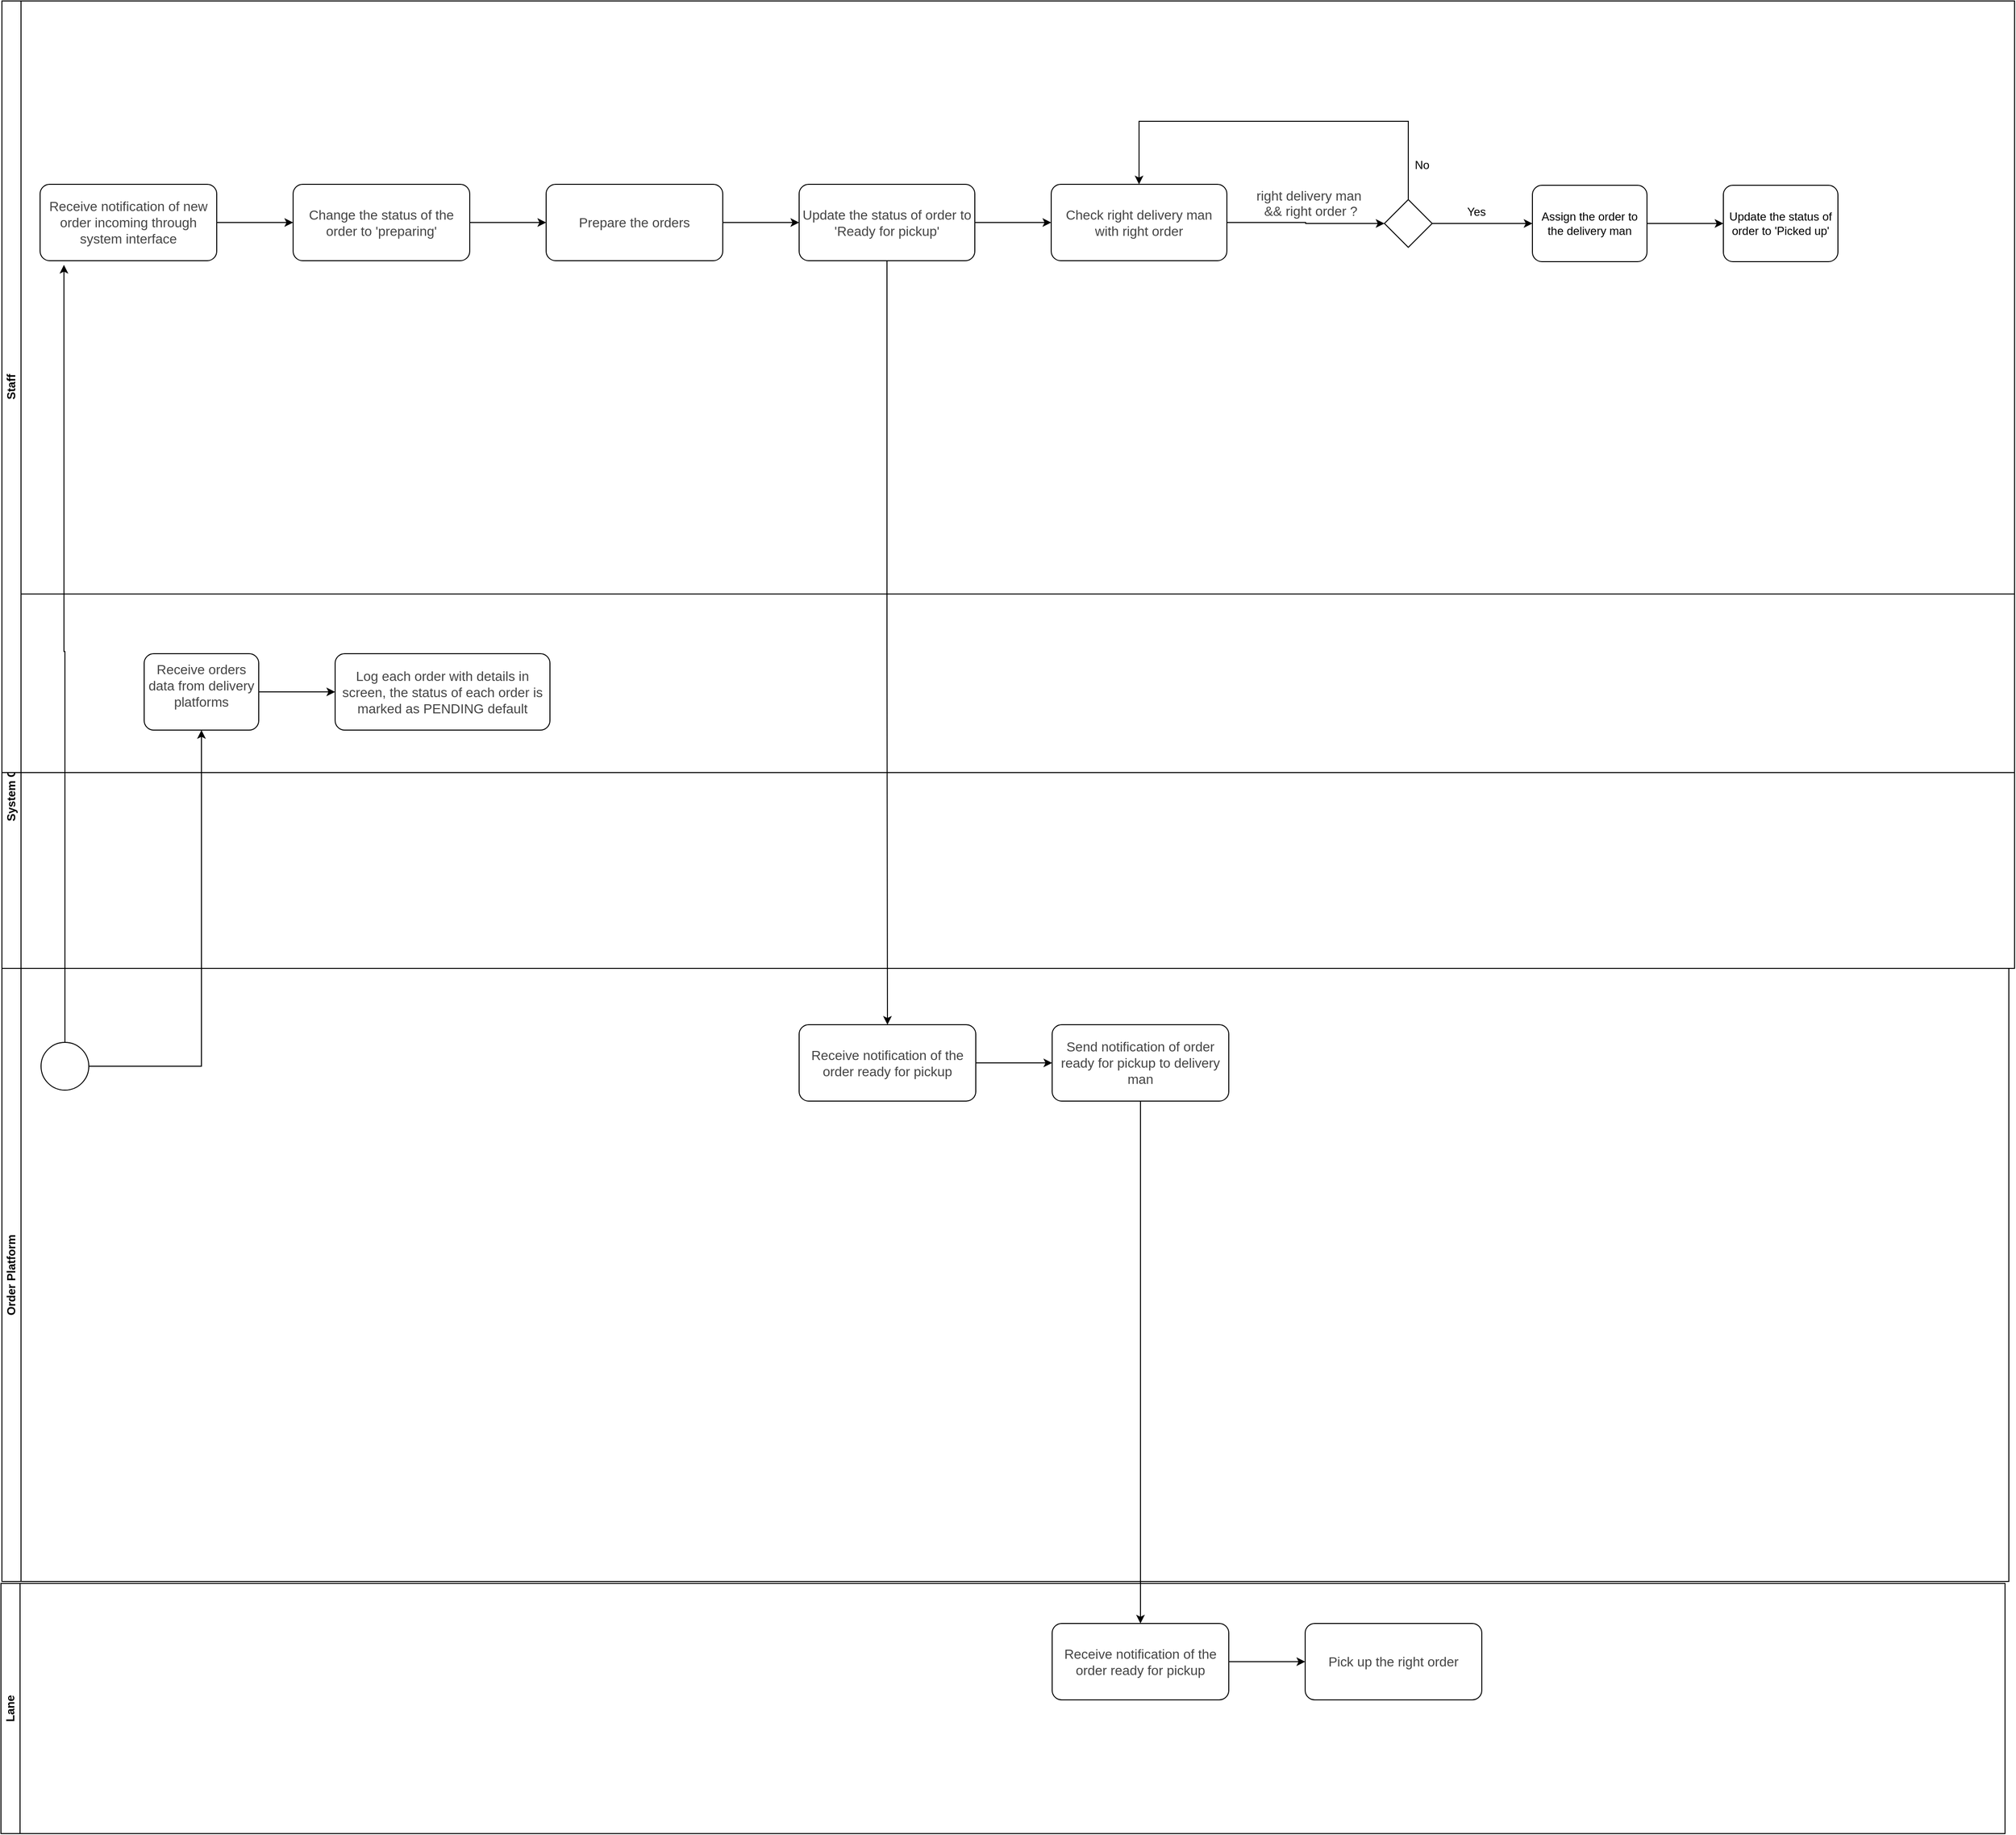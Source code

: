 <mxfile version="24.4.4" type="github">
  <diagram name="Page-1" id="Sa4ieUMAsBY_UN68sQM6">
    <mxGraphModel dx="1914" dy="1788" grid="0" gridSize="13" guides="1" tooltips="1" connect="1" arrows="1" fold="1" page="0" pageScale="1" pageWidth="850" pageHeight="1100" math="0" shadow="0">
      <root>
        <mxCell id="0" />
        <mxCell id="1" parent="0" />
        <mxCell id="vCtsbLYeNGzWeXSWO6RL-1" value="Order Platform" style="swimlane;startSize=20;horizontal=0;html=1;whiteSpace=wrap;" vertex="1" parent="1">
          <mxGeometry x="147" y="285" width="2102" height="642" as="geometry" />
        </mxCell>
        <mxCell id="vCtsbLYeNGzWeXSWO6RL-4" value="" style="points=[[0.145,0.145,0],[0.5,0,0],[0.855,0.145,0],[1,0.5,0],[0.855,0.855,0],[0.5,1,0],[0.145,0.855,0],[0,0.5,0]];shape=mxgraph.bpmn.event;html=1;verticalLabelPosition=bottom;labelBackgroundColor=#ffffff;verticalAlign=top;align=center;perimeter=ellipsePerimeter;outlineConnect=0;aspect=fixed;outline=standard;symbol=general;" vertex="1" parent="vCtsbLYeNGzWeXSWO6RL-1">
          <mxGeometry x="41" y="77.5" width="50" height="50" as="geometry" />
        </mxCell>
        <mxCell id="vCtsbLYeNGzWeXSWO6RL-26" value="" style="edgeStyle=orthogonalEdgeStyle;rounded=0;orthogonalLoop=1;jettySize=auto;html=1;" edge="1" parent="vCtsbLYeNGzWeXSWO6RL-1" source="vCtsbLYeNGzWeXSWO6RL-23" target="vCtsbLYeNGzWeXSWO6RL-25">
          <mxGeometry relative="1" as="geometry" />
        </mxCell>
        <mxCell id="vCtsbLYeNGzWeXSWO6RL-23" value="&lt;span style=&quot;color: rgb(68, 68, 68); font-family: Arial, sans-serif; font-size: 13.944px;&quot;&gt;Receive notification of the order ready for pickup&lt;/span&gt;" style="points=[[0.25,0,0],[0.5,0,0],[0.75,0,0],[1,0.25,0],[1,0.5,0],[1,0.75,0],[0.75,1,0],[0.5,1,0],[0.25,1,0],[0,0.75,0],[0,0.5,0],[0,0.25,0]];shape=mxgraph.bpmn.task;whiteSpace=wrap;rectStyle=rounded;size=10;html=1;container=1;expand=0;collapsible=0;taskMarker=abstract;" vertex="1" parent="vCtsbLYeNGzWeXSWO6RL-1">
          <mxGeometry x="835" y="59" width="185" height="80" as="geometry" />
        </mxCell>
        <mxCell id="vCtsbLYeNGzWeXSWO6RL-25" value="&lt;span style=&quot;color: rgb(68, 68, 68); font-family: Arial, sans-serif; font-size: 13.944px;&quot;&gt;Send notification of order ready for pickup to delivery man&lt;/span&gt;" style="points=[[0.25,0,0],[0.5,0,0],[0.75,0,0],[1,0.25,0],[1,0.5,0],[1,0.75,0],[0.75,1,0],[0.5,1,0],[0.25,1,0],[0,0.75,0],[0,0.5,0],[0,0.25,0]];shape=mxgraph.bpmn.task;whiteSpace=wrap;rectStyle=rounded;size=10;html=1;container=1;expand=0;collapsible=0;taskMarker=abstract;" vertex="1" parent="vCtsbLYeNGzWeXSWO6RL-1">
          <mxGeometry x="1100" y="59" width="185" height="80" as="geometry" />
        </mxCell>
        <mxCell id="vCtsbLYeNGzWeXSWO6RL-2" value="System Center" style="swimlane;startSize=20;horizontal=0;html=1;whiteSpace=wrap;" vertex="1" parent="1">
          <mxGeometry x="147" y="-107" width="2108" height="392" as="geometry" />
        </mxCell>
        <mxCell id="vCtsbLYeNGzWeXSWO6RL-8" value="" style="edgeStyle=orthogonalEdgeStyle;rounded=0;orthogonalLoop=1;jettySize=auto;html=1;" edge="1" parent="vCtsbLYeNGzWeXSWO6RL-2" source="vCtsbLYeNGzWeXSWO6RL-5" target="vCtsbLYeNGzWeXSWO6RL-7">
          <mxGeometry relative="1" as="geometry" />
        </mxCell>
        <mxCell id="vCtsbLYeNGzWeXSWO6RL-5" value="&#xa;&lt;span style=&quot;color: rgb(68, 68, 68); font-family: Arial, sans-serif; font-size: 13.944px; font-style: normal; font-variant-ligatures: normal; font-variant-caps: normal; font-weight: 400; letter-spacing: normal; orphans: 2; text-align: center; text-indent: 0px; text-transform: none; widows: 2; word-spacing: 0px; -webkit-text-stroke-width: 0px; white-space: normal; text-decoration-thickness: initial; text-decoration-style: initial; text-decoration-color: initial; display: inline !important; float: none;&quot;&gt;Receive orders data from delivery platforms&lt;/span&gt;&#xa;&#xa;" style="points=[[0.25,0,0],[0.5,0,0],[0.75,0,0],[1,0.25,0],[1,0.5,0],[1,0.75,0],[0.75,1,0],[0.5,1,0],[0.25,1,0],[0,0.75,0],[0,0.5,0],[0,0.25,0]];shape=mxgraph.bpmn.task;whiteSpace=wrap;rectStyle=rounded;size=10;html=1;container=1;expand=0;collapsible=0;taskMarker=abstract;" vertex="1" parent="vCtsbLYeNGzWeXSWO6RL-2">
          <mxGeometry x="149" y="62.5" width="120" height="80" as="geometry" />
        </mxCell>
        <mxCell id="vCtsbLYeNGzWeXSWO6RL-7" value="&lt;span style=&quot;color: rgb(68, 68, 68); font-family: Arial, sans-serif; font-size: 13.944px;&quot;&gt;Log each order with details in screen, the status of each order is marked as PENDING default&lt;/span&gt;" style="points=[[0.25,0,0],[0.5,0,0],[0.75,0,0],[1,0.25,0],[1,0.5,0],[1,0.75,0],[0.75,1,0],[0.5,1,0],[0.25,1,0],[0,0.75,0],[0,0.5,0],[0,0.25,0]];shape=mxgraph.bpmn.task;whiteSpace=wrap;rectStyle=rounded;size=10;html=1;container=1;expand=0;collapsible=0;taskMarker=abstract;fontStyle=0;verticalAlign=middle;align=center;" vertex="1" parent="vCtsbLYeNGzWeXSWO6RL-2">
          <mxGeometry x="349" y="62.5" width="225" height="80" as="geometry" />
        </mxCell>
        <mxCell id="vCtsbLYeNGzWeXSWO6RL-6" value="Staff" style="swimlane;startSize=20;horizontal=0;html=1;whiteSpace=wrap;" vertex="1" parent="vCtsbLYeNGzWeXSWO6RL-2">
          <mxGeometry y="-621" width="2108" height="808" as="geometry" />
        </mxCell>
        <mxCell id="vCtsbLYeNGzWeXSWO6RL-15" value="" style="edgeStyle=orthogonalEdgeStyle;rounded=0;orthogonalLoop=1;jettySize=auto;html=1;" edge="1" parent="vCtsbLYeNGzWeXSWO6RL-6" source="vCtsbLYeNGzWeXSWO6RL-9" target="vCtsbLYeNGzWeXSWO6RL-14">
          <mxGeometry relative="1" as="geometry" />
        </mxCell>
        <mxCell id="vCtsbLYeNGzWeXSWO6RL-9" value="&lt;span style=&quot;color: rgb(68, 68, 68); font-family: Arial, sans-serif; font-size: 13.944px;&quot;&gt;Receive notification of new order incoming through system interface&lt;/span&gt;" style="points=[[0.25,0,0],[0.5,0,0],[0.75,0,0],[1,0.25,0],[1,0.5,0],[1,0.75,0],[0.75,1,0],[0.5,1,0],[0.25,1,0],[0,0.75,0],[0,0.5,0],[0,0.25,0]];shape=mxgraph.bpmn.task;whiteSpace=wrap;rectStyle=rounded;size=10;html=1;container=1;expand=0;collapsible=0;taskMarker=abstract;" vertex="1" parent="vCtsbLYeNGzWeXSWO6RL-6">
          <mxGeometry x="40" y="192" width="185" height="80" as="geometry" />
        </mxCell>
        <mxCell id="vCtsbLYeNGzWeXSWO6RL-17" value="" style="edgeStyle=orthogonalEdgeStyle;rounded=0;orthogonalLoop=1;jettySize=auto;html=1;" edge="1" parent="vCtsbLYeNGzWeXSWO6RL-6" source="vCtsbLYeNGzWeXSWO6RL-14" target="vCtsbLYeNGzWeXSWO6RL-16">
          <mxGeometry relative="1" as="geometry" />
        </mxCell>
        <mxCell id="vCtsbLYeNGzWeXSWO6RL-14" value="&lt;span style=&quot;color: rgb(68, 68, 68); font-family: Arial, sans-serif; font-size: 13.944px;&quot;&gt;Change the status of the order to &#39;preparing&#39;&lt;/span&gt;" style="points=[[0.25,0,0],[0.5,0,0],[0.75,0,0],[1,0.25,0],[1,0.5,0],[1,0.75,0],[0.75,1,0],[0.5,1,0],[0.25,1,0],[0,0.75,0],[0,0.5,0],[0,0.25,0]];shape=mxgraph.bpmn.task;whiteSpace=wrap;rectStyle=rounded;size=10;html=1;container=1;expand=0;collapsible=0;taskMarker=abstract;" vertex="1" parent="vCtsbLYeNGzWeXSWO6RL-6">
          <mxGeometry x="305" y="192" width="185" height="80" as="geometry" />
        </mxCell>
        <mxCell id="vCtsbLYeNGzWeXSWO6RL-19" value="" style="edgeStyle=orthogonalEdgeStyle;rounded=0;orthogonalLoop=1;jettySize=auto;html=1;" edge="1" parent="vCtsbLYeNGzWeXSWO6RL-6" source="vCtsbLYeNGzWeXSWO6RL-16" target="vCtsbLYeNGzWeXSWO6RL-18">
          <mxGeometry relative="1" as="geometry" />
        </mxCell>
        <mxCell id="vCtsbLYeNGzWeXSWO6RL-16" value="&lt;font face=&quot;Arial, sans-serif&quot; color=&quot;#444444&quot;&gt;&lt;span style=&quot;font-size: 13.944px;&quot;&gt;Prepare the orders&lt;/span&gt;&lt;/font&gt;" style="points=[[0.25,0,0],[0.5,0,0],[0.75,0,0],[1,0.25,0],[1,0.5,0],[1,0.75,0],[0.75,1,0],[0.5,1,0],[0.25,1,0],[0,0.75,0],[0,0.5,0],[0,0.25,0]];shape=mxgraph.bpmn.task;whiteSpace=wrap;rectStyle=rounded;size=10;html=1;container=1;expand=0;collapsible=0;taskMarker=abstract;" vertex="1" parent="vCtsbLYeNGzWeXSWO6RL-6">
          <mxGeometry x="570" y="192" width="185" height="80" as="geometry" />
        </mxCell>
        <mxCell id="vCtsbLYeNGzWeXSWO6RL-37" value="" style="edgeStyle=orthogonalEdgeStyle;rounded=0;orthogonalLoop=1;jettySize=auto;html=1;" edge="1" parent="vCtsbLYeNGzWeXSWO6RL-6" source="vCtsbLYeNGzWeXSWO6RL-18" target="vCtsbLYeNGzWeXSWO6RL-36">
          <mxGeometry relative="1" as="geometry" />
        </mxCell>
        <mxCell id="vCtsbLYeNGzWeXSWO6RL-18" value="&lt;font face=&quot;Arial, sans-serif&quot; color=&quot;#444444&quot;&gt;&lt;span style=&quot;font-size: 13.944px;&quot;&gt;Update the status of order to &#39;Ready for pickup&#39;&lt;/span&gt;&lt;/font&gt;" style="points=[[0.25,0,0],[0.5,0,0],[0.75,0,0],[1,0.25,0],[1,0.5,0],[1,0.75,0],[0.75,1,0],[0.5,1,0],[0.25,1,0],[0,0.75,0],[0,0.5,0],[0,0.25,0]];shape=mxgraph.bpmn.task;whiteSpace=wrap;rectStyle=rounded;size=10;html=1;container=1;expand=0;collapsible=0;taskMarker=abstract;" vertex="1" parent="vCtsbLYeNGzWeXSWO6RL-6">
          <mxGeometry x="835" y="192" width="184" height="80" as="geometry" />
        </mxCell>
        <mxCell id="vCtsbLYeNGzWeXSWO6RL-36" value="&lt;font face=&quot;Arial, sans-serif&quot; color=&quot;#444444&quot;&gt;&lt;span style=&quot;font-size: 13.944px;&quot;&gt;Check right delivery man with right order&lt;/span&gt;&lt;/font&gt;" style="points=[[0.25,0,0],[0.5,0,0],[0.75,0,0],[1,0.25,0],[1,0.5,0],[1,0.75,0],[0.75,1,0],[0.5,1,0],[0.25,1,0],[0,0.75,0],[0,0.5,0],[0,0.25,0]];shape=mxgraph.bpmn.task;whiteSpace=wrap;rectStyle=rounded;size=10;html=1;container=1;expand=0;collapsible=0;taskMarker=abstract;" vertex="1" parent="vCtsbLYeNGzWeXSWO6RL-6">
          <mxGeometry x="1099" y="192" width="184" height="80" as="geometry" />
        </mxCell>
        <mxCell id="vCtsbLYeNGzWeXSWO6RL-38" value="" style="points=[[0.25,0.25,0],[0.5,0,0],[0.75,0.25,0],[1,0.5,0],[0.75,0.75,0],[0.5,1,0],[0.25,0.75,0],[0,0.5,0]];shape=mxgraph.bpmn.gateway2;html=1;verticalLabelPosition=bottom;labelBackgroundColor=#ffffff;verticalAlign=top;align=center;perimeter=rhombusPerimeter;outlineConnect=0;outline=none;symbol=none;" vertex="1" parent="vCtsbLYeNGzWeXSWO6RL-6">
          <mxGeometry x="1448" y="208" width="50" height="50" as="geometry" />
        </mxCell>
        <mxCell id="vCtsbLYeNGzWeXSWO6RL-39" style="edgeStyle=orthogonalEdgeStyle;rounded=0;orthogonalLoop=1;jettySize=auto;html=1;entryX=0;entryY=0.5;entryDx=0;entryDy=0;entryPerimeter=0;" edge="1" parent="vCtsbLYeNGzWeXSWO6RL-6" source="vCtsbLYeNGzWeXSWO6RL-36" target="vCtsbLYeNGzWeXSWO6RL-38">
          <mxGeometry relative="1" as="geometry" />
        </mxCell>
        <mxCell id="vCtsbLYeNGzWeXSWO6RL-44" value="&#xa;&lt;span style=&quot;forced-color-adjust: none; font-style: normal; font-variant-ligatures: normal; font-variant-caps: normal; font-weight: 400; letter-spacing: normal; orphans: 2; text-align: center; text-indent: 0px; text-transform: none; widows: 2; word-spacing: 0px; -webkit-text-stroke-width: 0px; white-space: normal; background-color: rgb(255, 255, 255); text-decoration-thickness: initial; text-decoration-style: initial; text-decoration-color: initial; color: rgb(68, 68, 68); font-family: Arial, sans-serif; font-size: 13.944px;&quot;&gt;right delivery man&lt;/span&gt;&lt;div style=&quot;forced-color-adjust: none; color: rgb(0, 0, 0); font-family: Helvetica; font-size: 12px; font-style: normal; font-variant-ligatures: normal; font-variant-caps: normal; font-weight: 400; letter-spacing: normal; orphans: 2; text-align: center; text-indent: 0px; text-transform: none; widows: 2; word-spacing: 0px; -webkit-text-stroke-width: 0px; white-space: nowrap; background-color: rgb(255, 255, 255); text-decoration-thickness: initial; text-decoration-style: initial; text-decoration-color: initial;&quot;&gt;&lt;span style=&quot;forced-color-adjust: none; color: rgb(68, 68, 68); font-family: Arial, sans-serif; font-size: 13.944px; text-wrap: wrap;&quot;&gt;&amp;nbsp;&amp;amp;&amp;amp; right order ?&lt;/span&gt;&lt;/div&gt;&#xa;&#xa;" style="text;html=1;align=center;verticalAlign=middle;whiteSpace=wrap;rounded=0;" vertex="1" parent="vCtsbLYeNGzWeXSWO6RL-6">
          <mxGeometry x="1295" y="204" width="148" height="30" as="geometry" />
        </mxCell>
        <mxCell id="vCtsbLYeNGzWeXSWO6RL-45" style="edgeStyle=orthogonalEdgeStyle;rounded=0;orthogonalLoop=1;jettySize=auto;html=1;entryX=0.5;entryY=0;entryDx=0;entryDy=0;entryPerimeter=0;exitX=0.5;exitY=0;exitDx=0;exitDy=0;exitPerimeter=0;" edge="1" parent="vCtsbLYeNGzWeXSWO6RL-6" source="vCtsbLYeNGzWeXSWO6RL-38" target="vCtsbLYeNGzWeXSWO6RL-36">
          <mxGeometry relative="1" as="geometry">
            <Array as="points">
              <mxPoint x="1473" y="126" />
              <mxPoint x="1191" y="126" />
            </Array>
          </mxGeometry>
        </mxCell>
        <mxCell id="vCtsbLYeNGzWeXSWO6RL-46" value="No" style="text;html=1;align=center;verticalAlign=middle;resizable=0;points=[];autosize=1;strokeColor=none;fillColor=none;" vertex="1" parent="vCtsbLYeNGzWeXSWO6RL-6">
          <mxGeometry x="1470" y="159" width="33" height="26" as="geometry" />
        </mxCell>
        <mxCell id="vCtsbLYeNGzWeXSWO6RL-51" value="" style="edgeStyle=orthogonalEdgeStyle;rounded=0;orthogonalLoop=1;jettySize=auto;html=1;" edge="1" parent="vCtsbLYeNGzWeXSWO6RL-6" source="vCtsbLYeNGzWeXSWO6RL-47" target="vCtsbLYeNGzWeXSWO6RL-50">
          <mxGeometry relative="1" as="geometry" />
        </mxCell>
        <mxCell id="vCtsbLYeNGzWeXSWO6RL-47" value="Assign the order to the delivery man" style="points=[[0.25,0,0],[0.5,0,0],[0.75,0,0],[1,0.25,0],[1,0.5,0],[1,0.75,0],[0.75,1,0],[0.5,1,0],[0.25,1,0],[0,0.75,0],[0,0.5,0],[0,0.25,0]];shape=mxgraph.bpmn.task;whiteSpace=wrap;rectStyle=rounded;size=10;html=1;container=1;expand=0;collapsible=0;taskMarker=abstract;" vertex="1" parent="vCtsbLYeNGzWeXSWO6RL-6">
          <mxGeometry x="1603" y="193" width="120" height="80" as="geometry" />
        </mxCell>
        <mxCell id="vCtsbLYeNGzWeXSWO6RL-48" style="edgeStyle=orthogonalEdgeStyle;rounded=0;orthogonalLoop=1;jettySize=auto;html=1;entryX=0;entryY=0.5;entryDx=0;entryDy=0;entryPerimeter=0;" edge="1" parent="vCtsbLYeNGzWeXSWO6RL-6" source="vCtsbLYeNGzWeXSWO6RL-38" target="vCtsbLYeNGzWeXSWO6RL-47">
          <mxGeometry relative="1" as="geometry" />
        </mxCell>
        <mxCell id="vCtsbLYeNGzWeXSWO6RL-49" value="Yes" style="text;html=1;align=center;verticalAlign=middle;resizable=0;points=[];autosize=1;strokeColor=none;fillColor=none;" vertex="1" parent="vCtsbLYeNGzWeXSWO6RL-6">
          <mxGeometry x="1525" y="208" width="38" height="26" as="geometry" />
        </mxCell>
        <mxCell id="vCtsbLYeNGzWeXSWO6RL-50" value="Update the status of order to &#39;Picked up&#39;" style="points=[[0.25,0,0],[0.5,0,0],[0.75,0,0],[1,0.25,0],[1,0.5,0],[1,0.75,0],[0.75,1,0],[0.5,1,0],[0.25,1,0],[0,0.75,0],[0,0.5,0],[0,0.25,0]];shape=mxgraph.bpmn.task;whiteSpace=wrap;rectStyle=rounded;size=10;html=1;container=1;expand=0;collapsible=0;taskMarker=abstract;" vertex="1" parent="vCtsbLYeNGzWeXSWO6RL-6">
          <mxGeometry x="1803" y="193" width="120" height="80" as="geometry" />
        </mxCell>
        <mxCell id="vCtsbLYeNGzWeXSWO6RL-10" style="edgeStyle=orthogonalEdgeStyle;rounded=0;orthogonalLoop=1;jettySize=auto;html=1;entryX=0.135;entryY=1.055;entryDx=0;entryDy=0;entryPerimeter=0;" edge="1" parent="1" source="vCtsbLYeNGzWeXSWO6RL-4" target="vCtsbLYeNGzWeXSWO6RL-9">
          <mxGeometry relative="1" as="geometry" />
        </mxCell>
        <mxCell id="vCtsbLYeNGzWeXSWO6RL-11" style="edgeStyle=orthogonalEdgeStyle;rounded=0;orthogonalLoop=1;jettySize=auto;html=1;entryX=0.5;entryY=1;entryDx=0;entryDy=0;entryPerimeter=0;" edge="1" parent="1" source="vCtsbLYeNGzWeXSWO6RL-4" target="vCtsbLYeNGzWeXSWO6RL-5">
          <mxGeometry relative="1" as="geometry" />
        </mxCell>
        <mxCell id="vCtsbLYeNGzWeXSWO6RL-24" value="" style="edgeStyle=orthogonalEdgeStyle;rounded=0;orthogonalLoop=1;jettySize=auto;html=1;" edge="1" parent="1" source="vCtsbLYeNGzWeXSWO6RL-18" target="vCtsbLYeNGzWeXSWO6RL-23">
          <mxGeometry relative="1" as="geometry" />
        </mxCell>
        <mxCell id="vCtsbLYeNGzWeXSWO6RL-20" value="Lane" style="swimlane;startSize=20;horizontal=0;html=1;whiteSpace=wrap;" vertex="1" parent="1">
          <mxGeometry x="146" y="929" width="2099" height="262" as="geometry" />
        </mxCell>
        <mxCell id="vCtsbLYeNGzWeXSWO6RL-35" value="" style="edgeStyle=orthogonalEdgeStyle;rounded=0;orthogonalLoop=1;jettySize=auto;html=1;" edge="1" parent="vCtsbLYeNGzWeXSWO6RL-20" source="vCtsbLYeNGzWeXSWO6RL-27" target="vCtsbLYeNGzWeXSWO6RL-34">
          <mxGeometry relative="1" as="geometry" />
        </mxCell>
        <mxCell id="vCtsbLYeNGzWeXSWO6RL-27" value="&lt;span style=&quot;color: rgb(68, 68, 68); font-family: Arial, sans-serif; font-size: 13.944px;&quot;&gt;Receive notification of the order ready for pickup&lt;/span&gt;" style="points=[[0.25,0,0],[0.5,0,0],[0.75,0,0],[1,0.25,0],[1,0.5,0],[1,0.75,0],[0.75,1,0],[0.5,1,0],[0.25,1,0],[0,0.75,0],[0,0.5,0],[0,0.25,0]];shape=mxgraph.bpmn.task;whiteSpace=wrap;rectStyle=rounded;size=10;html=1;container=1;expand=0;collapsible=0;taskMarker=abstract;" vertex="1" parent="vCtsbLYeNGzWeXSWO6RL-20">
          <mxGeometry x="1101" y="42" width="185" height="80" as="geometry" />
        </mxCell>
        <mxCell id="vCtsbLYeNGzWeXSWO6RL-34" value="&lt;span style=&quot;color: rgb(68, 68, 68); font-family: Arial, sans-serif; font-size: 13.944px;&quot;&gt;Pick up the right order&lt;/span&gt;" style="points=[[0.25,0,0],[0.5,0,0],[0.75,0,0],[1,0.25,0],[1,0.5,0],[1,0.75,0],[0.75,1,0],[0.5,1,0],[0.25,1,0],[0,0.75,0],[0,0.5,0],[0,0.25,0]];shape=mxgraph.bpmn.task;whiteSpace=wrap;rectStyle=rounded;size=10;html=1;container=1;expand=0;collapsible=0;taskMarker=abstract;" vertex="1" parent="vCtsbLYeNGzWeXSWO6RL-20">
          <mxGeometry x="1366" y="42" width="185" height="80" as="geometry" />
        </mxCell>
        <mxCell id="vCtsbLYeNGzWeXSWO6RL-28" value="" style="edgeStyle=orthogonalEdgeStyle;rounded=0;orthogonalLoop=1;jettySize=auto;html=1;exitX=0.5;exitY=1;exitDx=0;exitDy=0;exitPerimeter=0;" edge="1" parent="1" source="vCtsbLYeNGzWeXSWO6RL-25" target="vCtsbLYeNGzWeXSWO6RL-27">
          <mxGeometry relative="1" as="geometry">
            <mxPoint x="1333.667" y="270" as="sourcePoint" />
          </mxGeometry>
        </mxCell>
      </root>
    </mxGraphModel>
  </diagram>
</mxfile>
